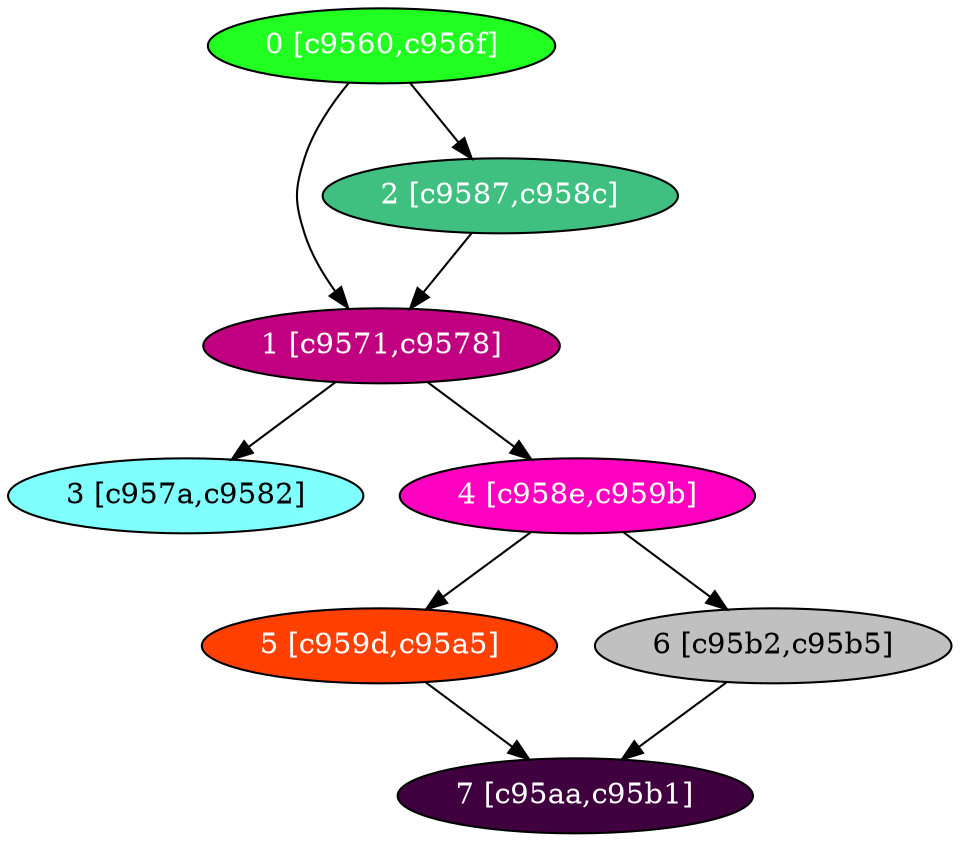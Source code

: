 diGraph libnss3{
	libnss3_0  [style=filled fillcolor="#20FF20" fontcolor="#ffffff" shape=oval label="0 [c9560,c956f]"]
	libnss3_1  [style=filled fillcolor="#C00080" fontcolor="#ffffff" shape=oval label="1 [c9571,c9578]"]
	libnss3_2  [style=filled fillcolor="#40C080" fontcolor="#ffffff" shape=oval label="2 [c9587,c958c]"]
	libnss3_3  [style=filled fillcolor="#80FFFF" fontcolor="#000000" shape=oval label="3 [c957a,c9582]"]
	libnss3_4  [style=filled fillcolor="#FF00C0" fontcolor="#ffffff" shape=oval label="4 [c958e,c959b]"]
	libnss3_5  [style=filled fillcolor="#FF4000" fontcolor="#ffffff" shape=oval label="5 [c959d,c95a5]"]
	libnss3_6  [style=filled fillcolor="#C0C0C0" fontcolor="#000000" shape=oval label="6 [c95b2,c95b5]"]
	libnss3_7  [style=filled fillcolor="#400040" fontcolor="#ffffff" shape=oval label="7 [c95aa,c95b1]"]

	libnss3_0 -> libnss3_1
	libnss3_0 -> libnss3_2
	libnss3_1 -> libnss3_3
	libnss3_1 -> libnss3_4
	libnss3_2 -> libnss3_1
	libnss3_4 -> libnss3_5
	libnss3_4 -> libnss3_6
	libnss3_5 -> libnss3_7
	libnss3_6 -> libnss3_7
}